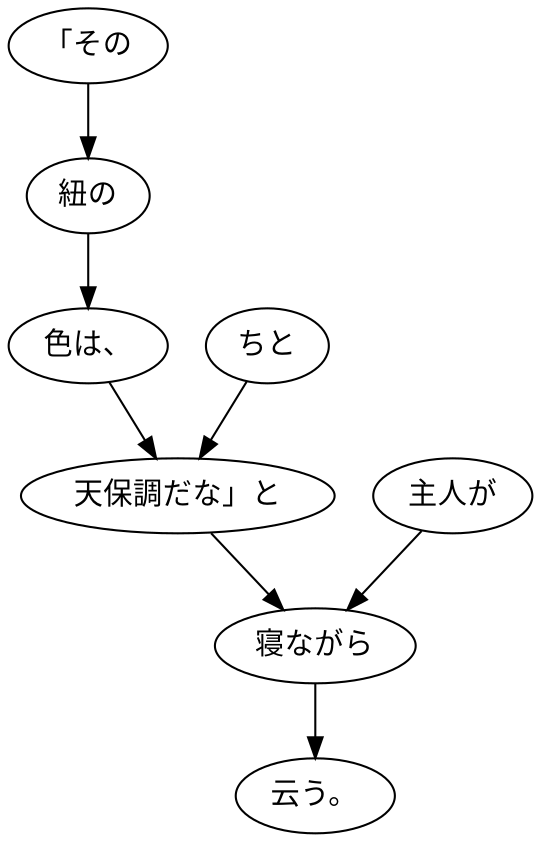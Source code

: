 digraph graph1934 {
	node0 [label="「その"];
	node1 [label="紐の"];
	node2 [label="色は、"];
	node3 [label="ちと"];
	node4 [label="天保調だな」と"];
	node5 [label="主人が"];
	node6 [label="寝ながら"];
	node7 [label="云う。"];
	node0 -> node1;
	node1 -> node2;
	node2 -> node4;
	node3 -> node4;
	node4 -> node6;
	node5 -> node6;
	node6 -> node7;
}
